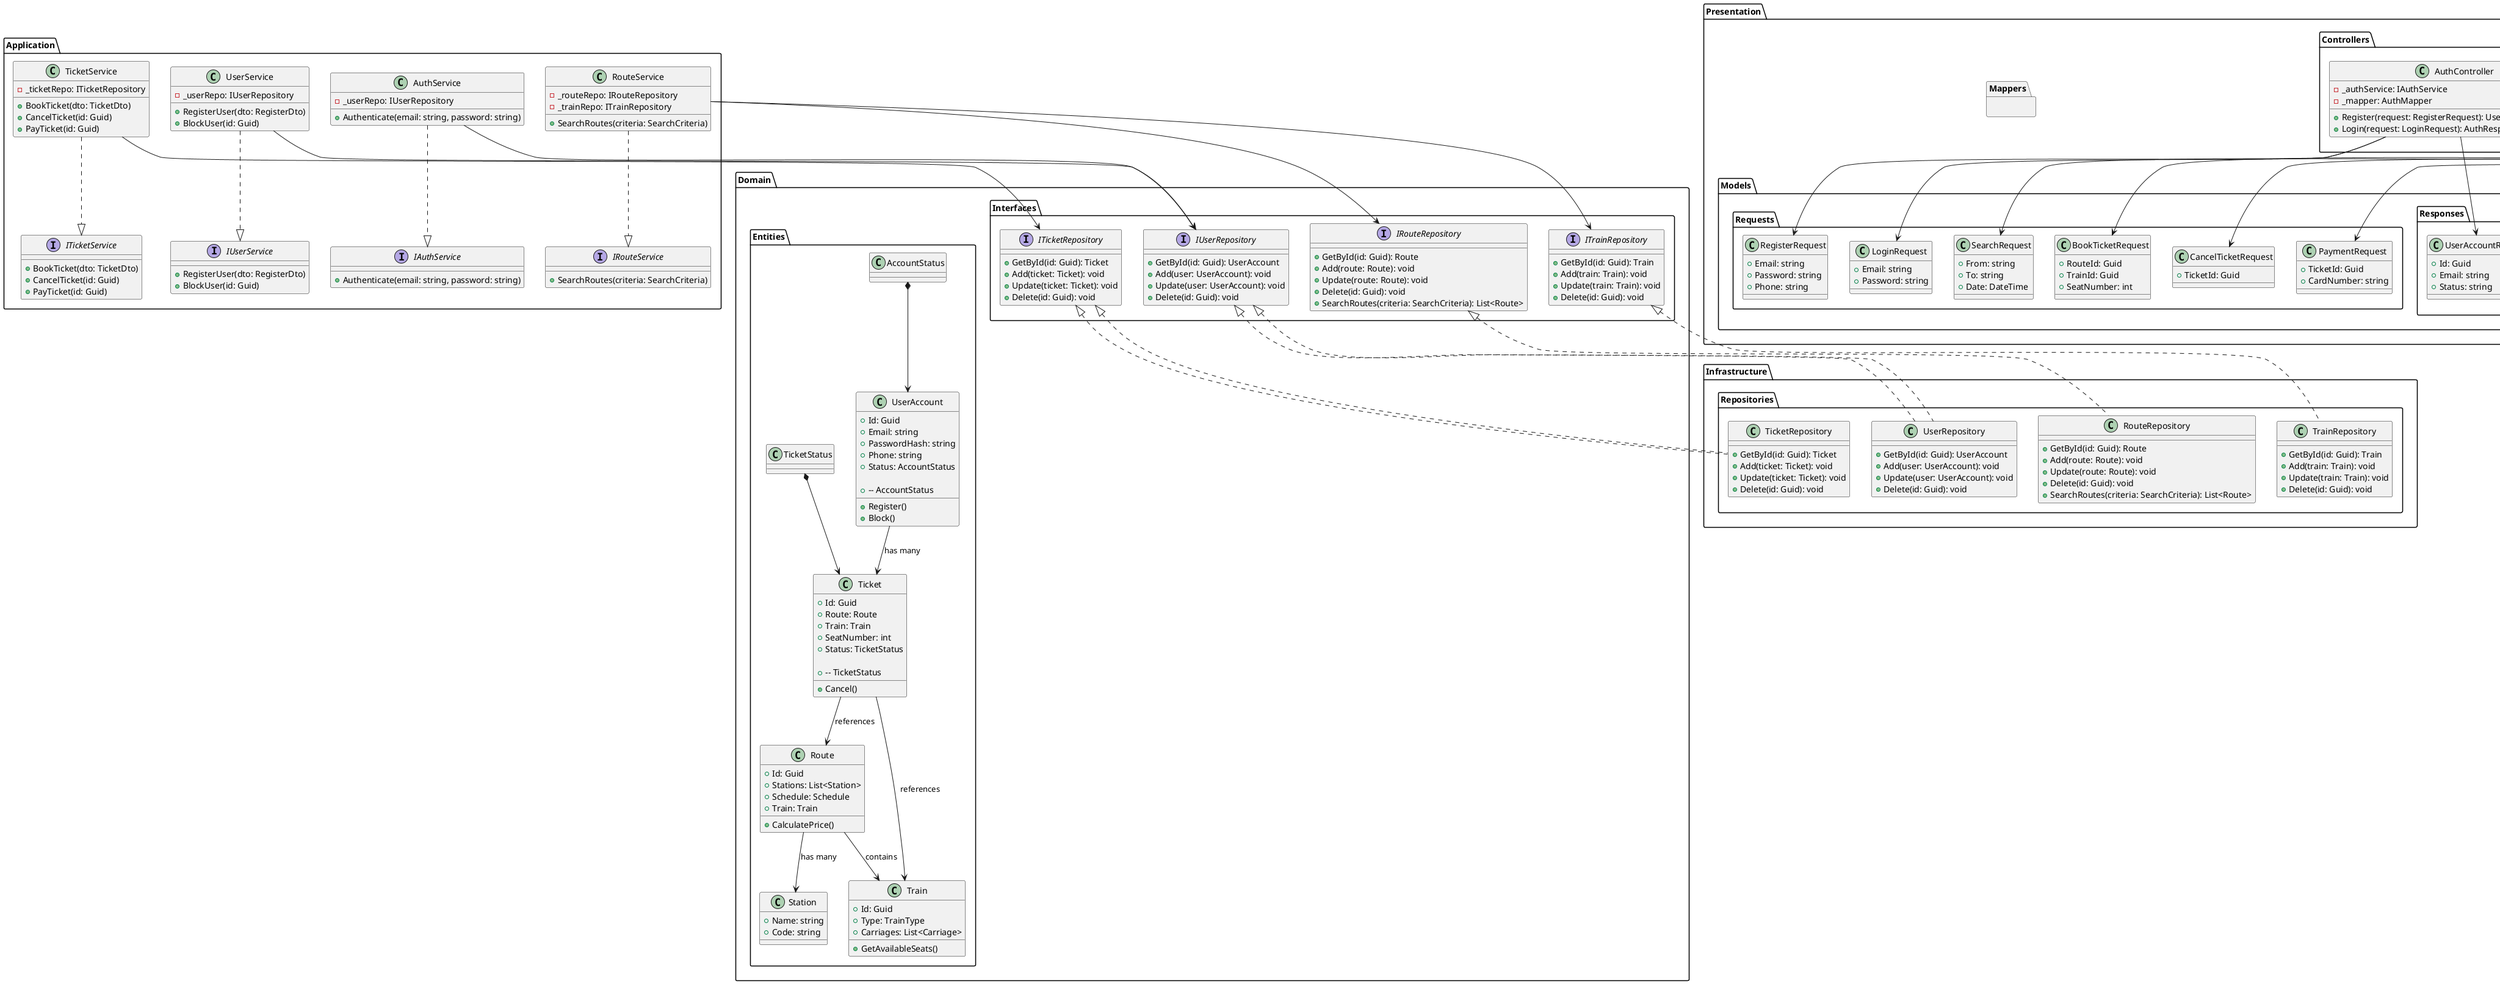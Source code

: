 @startuml

'#########################
'### Domain Layer ###
'#########################

package "Domain" {
  package "Entities" {
    class UserAccount {
      +Id: Guid
      +Email: string
      +PasswordHash: string
      +Phone: string
      +Status: AccountStatus
      +Register()
      +Block()
      
      +-- AccountStatus
    }
  
    class Ticket {
      +Id: Guid
      +Route: Route
      +Train: Train
      +SeatNumber: int
      +Status: TicketStatus
      +Cancel()
      
      +-- TicketStatus
    }
  
    class Route {
      +Id: Guid
      +Stations: List<Station>
      +Schedule: Schedule
      +Train: Train
      +CalculatePrice()
    }
  
    class Train {
      +Id: Guid
      +Type: TrainType
      +Carriages: List<Carriage>
      +GetAvailableSeats()
    }
  
    class Station {
      +Name: string
      +Code: string
    }
   
      AccountStatus*-->UserAccount
      TicketStatus*-->Ticket
  

  }
  package "Interfaces" {
    interface IUserRepository {
      +GetById(id: Guid): UserAccount
      +Add(user: UserAccount): void
      +Update(user: UserAccount): void
      +Delete(id: Guid): void
    }
  
    interface ITicketRepository {
      +GetById(id: Guid): Ticket
      +Add(ticket: Ticket): void
      +Update(ticket: Ticket): void
      +Delete(id: Guid): void
    }
  
    interface IRouteRepository {
      +GetById(id: Guid): Route
      +Add(route: Route): void
      +Update(route: Route): void
      +Delete(id: Guid): void
      +SearchRoutes(criteria: SearchCriteria): List<Route>
    }
  
    interface ITrainRepository {
      +GetById(id: Guid): Train
      +Add(train: Train): void
      +Update(train: Train): void
      +Delete(id: Guid): void
    }
  }

}

'#############################
'### Application Layer ###
'#############################

package "Application" {
   interface IUserService {
      +RegisterUser(dto: RegisterDto)
      +BlockUser(id: Guid)
    }
  
    interface ITicketService {
      +BookTicket(dto: TicketDto)
      +CancelTicket(id: Guid)
      +PayTicket(id: Guid)
    }
  
    interface IRouteService {
      +SearchRoutes(criteria: SearchCriteria)
    }
  
    interface IAuthService {
      +Authenticate(email: string, password: string)
    }
  
    '#############################
    '### Реализации сервисов ###
    '#############################
    class UserService {
      -_userRepo: IUserRepository
      +RegisterUser(dto: RegisterDto)
      +BlockUser(id: Guid)
    }
  
    class TicketService {
      -_ticketRepo: ITicketRepository
      +BookTicket(dto: TicketDto)
      +CancelTicket(id: Guid)
      +PayTicket(id: Guid)
    }
  
    class RouteService {
      -_routeRepo: IRouteRepository
      -_trainRepo: ITrainRepository
      +SearchRoutes(criteria: SearchCriteria)
    }
  
    class AuthService {
      -_userRepo: IUserRepository
      +Authenticate(email: string, password: string)
    }
  
    '#############################
    '### Связи реализации ###
    '#############################
    UserService ..|> IUserService
    TicketService ..|> ITicketService
    RouteService ..|> IRouteService
    AuthService ..|> IAuthService
  
    '#############################
    '### Зависимости ###
    '#############################
    UserService --> IUserRepository
    AuthService --> IUserRepository
    TicketService --> ITicketRepository
    RouteService --> IRouteRepository
    RouteService --> ITrainRepository

}

'###############################
'### Infrastructure Layer ###
'###############################

package "Infrastructure" {
    package "Repositories" {
      class UserRepository {
        +GetById(id: Guid): UserAccount
        +Add(user: UserAccount): void
        +Update(user: UserAccount): void
        +Delete(id: Guid): void
      }
    
      class TicketRepository {
        +GetById(id: Guid): Ticket
        +Add(ticket: Ticket): void
        +Update(ticket: Ticket): void
        +Delete(id: Guid): void
      }
    
      class RouteRepository {
        +GetById(id: Guid): Route
        +Add(route: Route): void
        +Update(route: Route): void
        +Delete(id: Guid): void
        +SearchRoutes(criteria: SearchCriteria): List<Route>
      }
    
      class TrainRepository {
        +GetById(id: Guid): Train
        +Add(train: Train): void
        +Update(train: Train): void
        +Delete(id: Guid): void
      }
    }
}

'###############################
'### Presentation Layer ###
'###############################

package "Presentation" {
  package "Controllers" {
    class AuthController {
      -_authService: IAuthService
      -_mapper: AuthMapper
      +Register(request: RegisterRequest): UserAccountResponse
      +Login(request: LoginRequest): AuthResponse
    }

    class RoutesController {
      -_routeService: IRouteService
      -_mapper: RouteMapper
      +Search(request: SearchRequest): List<RouteResponse>
      +GetSchedule(routeId: Guid): ScheduleResponse
    }

    class TicketsController {
      -_ticketService: ITicketService
      -_mapper: TicketMapper
      +BookTicket(request: BookTicketRequest): TicketResponse
      +CancelTicket(request: CancelTicketRequest): OperationResponse
      +PayTicket(request: PaymentRequest): PaymentResponse
    }
  }

  package "Models" {
    package "Requests" {
      class RegisterRequest {
        +Email: string
        +Password: string
        +Phone: string
      }

      class LoginRequest {
        +Email: string
        +Password: string
      }

      class SearchRequest {
        +From: string
        +To: string
        +Date: DateTime
      }

      class BookTicketRequest {
        +RouteId: Guid
        +TrainId: Guid
        +SeatNumber: int
      }

      class CancelTicketRequest {
        +TicketId: Guid
      }

      class PaymentRequest {
        +TicketId: Guid
        +CardNumber: string
      }
    }

    package "Responses" {
      class UserAccountResponse {
        +Id: Guid
        +Email: string
        +Status: string
      }

      class AuthResponse {
        +Token: string
        +Expires: DateTime
      }

      class RouteResponse {
        +Id: Guid
        +Stations: List<string>
        +Price: decimal
        +Duration: TimeSpan
      }

      class TicketResponse {
        +Id: Guid
        +Status: string
        +SeatNumber: int
        +RouteInfo: RouteResponse
      }

      class ScheduleResponse {
        +Departure: DateTime
        +Arrival: DateTime
        +Stations: List<ScheduleItem>
      }

      class PaymentResponse {
        +Success: bool
        +TransactionId: string
      }

      class OperationResponse {
        +Success: bool
        +Message: string
      }
    }
  }

  package "Mappers" {
    
  }
}

' #############################
' ### Связи между компонентами ###
' #############################

AuthController --> RegisterRequest
AuthController --> LoginRequest
AuthController --> UserAccountResponse
AuthController --> AuthResponse 

RoutesController --> SearchRequest
RoutesController --> RouteResponse 
RoutesController --> ScheduleResponse 

TicketsController --> BookTicketRequest 
TicketsController --> CancelTicketRequest
TicketsController --> PaymentRequest 
TicketsController --> TicketResponse
TicketsController --> PaymentResponse 
TicketsController --> OperationResponse 


'#############################
'### Связи ###
'#############################

Domain.Interfaces.IUserRepository <|.. Infrastructure.Repositories.UserRepository
Domain.Interfaces.ITicketRepository <|.. Infrastructure.Repositories.TicketRepository

IUserRepository <|.. UserRepository
ITicketRepository <|.. TicketRepository
IRouteRepository <|.. RouteRepository
ITrainRepository <|.. TrainRepository

' Связи между классами
Ticket --> Route : references
Ticket --> Train : references
Route --> Train : contains
Route --> Station : has many
' Train --> Carriage : has many
UserAccount --> Ticket : has many
@enduml